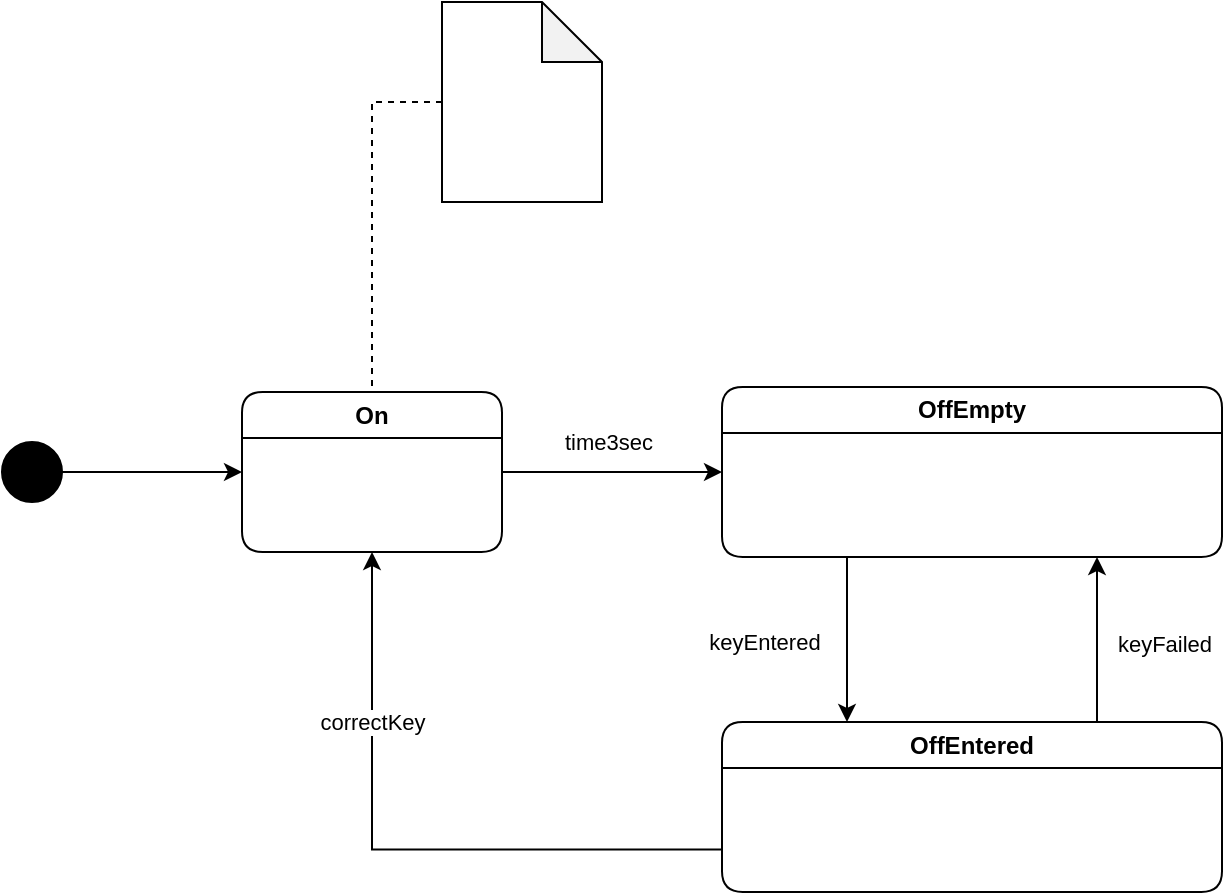 <mxfile version="16.4.3" type="onedrive"><diagram id="kb6ERmdoE3fj__gCxbpV" name="Page-1"><mxGraphModel dx="1224" dy="984" grid="1" gridSize="10" guides="1" tooltips="1" connect="1" arrows="1" fold="1" page="0" pageScale="1" pageWidth="827" pageHeight="1169" math="0" shadow="0"><root><mxCell id="0"/><mxCell id="1" parent="0"/><mxCell id="EBAIrEwSQ_sO8G7dM4pI-14" style="edgeStyle=orthogonalEdgeStyle;rounded=0;orthogonalLoop=1;jettySize=auto;html=1;exitX=1;exitY=0.5;exitDx=0;exitDy=0;entryX=0;entryY=0.5;entryDx=0;entryDy=0;" parent="1" source="EBAIrEwSQ_sO8G7dM4pI-9" target="EBAIrEwSQ_sO8G7dM4pI-10" edge="1"><mxGeometry relative="1" as="geometry"/></mxCell><object label="" type="initialstate" id="EBAIrEwSQ_sO8G7dM4pI-9"><mxCell style="ellipse;whiteSpace=wrap;html=1;aspect=fixed;glass=0;sketch=0;fillColor=#000000;" parent="1" vertex="1"><mxGeometry x="-630" y="100" width="30" height="30" as="geometry"/></mxCell></object><mxCell id="EBAIrEwSQ_sO8G7dM4pI-15" style="edgeStyle=orthogonalEdgeStyle;rounded=0;orthogonalLoop=1;jettySize=auto;html=1;exitX=1;exitY=0.5;exitDx=0;exitDy=0;entryX=0;entryY=0.5;entryDx=0;entryDy=0;" parent="1" source="EBAIrEwSQ_sO8G7dM4pI-10" target="m3naWr25p_J3Rivu2WGc-2" edge="1"><mxGeometry relative="1" as="geometry"/></mxCell><mxCell id="EBAIrEwSQ_sO8G7dM4pI-18" value="time3sec" style="edgeLabel;html=1;align=center;verticalAlign=middle;resizable=0;points=[];" parent="EBAIrEwSQ_sO8G7dM4pI-15" vertex="1" connectable="0"><mxGeometry x="0.311" y="1" relative="1" as="geometry"><mxPoint x="-19" y="-14" as="offset"/></mxGeometry></mxCell><object label="On" type="state" id="EBAIrEwSQ_sO8G7dM4pI-10"><mxCell style="swimlane;rounded=1;whiteSpace=wrap;html=1;glass=0;sketch=0;" parent="1" vertex="1"><mxGeometry x="-510" y="75" width="130" height="80" as="geometry"/></mxCell></object><mxCell id="EBAIrEwSQ_sO8G7dM4pI-16" style="edgeStyle=orthogonalEdgeStyle;rounded=0;orthogonalLoop=1;jettySize=auto;html=1;exitX=0;exitY=0.75;exitDx=0;exitDy=0;entryX=0.5;entryY=1;entryDx=0;entryDy=0;" parent="1" source="EBAIrEwSQ_sO8G7dM4pI-12" target="EBAIrEwSQ_sO8G7dM4pI-10" edge="1"><mxGeometry relative="1" as="geometry"><mxPoint x="-280" y="260" as="targetPoint"/></mxGeometry></mxCell><mxCell id="EBAIrEwSQ_sO8G7dM4pI-21" value="correctKey" style="edgeLabel;html=1;align=center;verticalAlign=middle;resizable=0;points=[];" parent="EBAIrEwSQ_sO8G7dM4pI-16" vertex="1" connectable="0"><mxGeometry x="-0.087" y="1" relative="1" as="geometry"><mxPoint x="-27" y="-65" as="offset"/></mxGeometry></mxCell><object label="OffEntered" type="state" id="EBAIrEwSQ_sO8G7dM4pI-12"><mxCell style="swimlane;rounded=1;whiteSpace=wrap;html=1;glass=0;sketch=0;startSize=23;" parent="1" vertex="1"><mxGeometry x="-270" y="240" width="250" height="85" as="geometry"/></mxCell></object><mxCell id="EBAIrEwSQ_sO8G7dM4pI-20" style="edgeStyle=orthogonalEdgeStyle;rounded=0;orthogonalLoop=1;jettySize=auto;html=1;exitX=0;exitY=0.5;exitDx=0;exitDy=0;exitPerimeter=0;entryX=0.5;entryY=0;entryDx=0;entryDy=0;endArrow=none;endFill=0;dashed=1;" parent="1" source="EBAIrEwSQ_sO8G7dM4pI-19" target="EBAIrEwSQ_sO8G7dM4pI-10" edge="1"><mxGeometry relative="1" as="geometry"/></mxCell><object label="" type="note" id="EBAIrEwSQ_sO8G7dM4pI-19"><mxCell style="shape=note;whiteSpace=wrap;html=1;backgroundOutline=1;darkOpacity=0.05;glass=0;sketch=0;fillColor=#ffffff;" parent="1" vertex="1"><mxGeometry x="-410" y="-120" width="80" height="100" as="geometry"/></mxCell></object><object label="OffEmpty" type="state" id="m3naWr25p_J3Rivu2WGc-2"><mxCell style="swimlane;rounded=1;whiteSpace=wrap;html=1;glass=0;sketch=0;startSize=23;" parent="1" vertex="1"><mxGeometry x="-270" y="72.5" width="250" height="85" as="geometry"/></mxCell></object><mxCell id="HdLz7Pnjk3gmC13WeZwF-1" style="edgeStyle=orthogonalEdgeStyle;rounded=0;orthogonalLoop=1;jettySize=auto;html=1;entryX=0.75;entryY=1;entryDx=0;entryDy=0;exitX=0.75;exitY=0;exitDx=0;exitDy=0;" parent="1" source="EBAIrEwSQ_sO8G7dM4pI-12" target="m3naWr25p_J3Rivu2WGc-2" edge="1"><mxGeometry relative="1" as="geometry"><mxPoint x="-110" y="157.5" as="targetPoint"/><mxPoint x="-110" y="240" as="sourcePoint"/></mxGeometry></mxCell><mxCell id="HdLz7Pnjk3gmC13WeZwF-2" value="keyFailed" style="edgeLabel;html=1;align=center;verticalAlign=middle;resizable=0;points=[];" parent="HdLz7Pnjk3gmC13WeZwF-1" vertex="1" connectable="0"><mxGeometry x="-0.087" y="1" relative="1" as="geometry"><mxPoint x="34" y="-2" as="offset"/></mxGeometry></mxCell><mxCell id="HdLz7Pnjk3gmC13WeZwF-3" style="edgeStyle=orthogonalEdgeStyle;rounded=0;orthogonalLoop=1;jettySize=auto;html=1;entryX=0.25;entryY=0;entryDx=0;entryDy=0;exitX=0.25;exitY=1;exitDx=0;exitDy=0;" parent="1" source="m3naWr25p_J3Rivu2WGc-2" target="EBAIrEwSQ_sO8G7dM4pI-12" edge="1"><mxGeometry relative="1" as="geometry"><mxPoint x="-200" y="240" as="targetPoint"/><mxPoint x="-150" y="180" as="sourcePoint"/></mxGeometry></mxCell><mxCell id="HdLz7Pnjk3gmC13WeZwF-4" value="keyEntered" style="edgeLabel;html=1;align=center;verticalAlign=middle;resizable=0;points=[];" parent="HdLz7Pnjk3gmC13WeZwF-3" vertex="1" connectable="0"><mxGeometry x="-0.087" y="1" relative="1" as="geometry"><mxPoint x="-43" y="5" as="offset"/></mxGeometry></mxCell></root></mxGraphModel></diagram></mxfile>